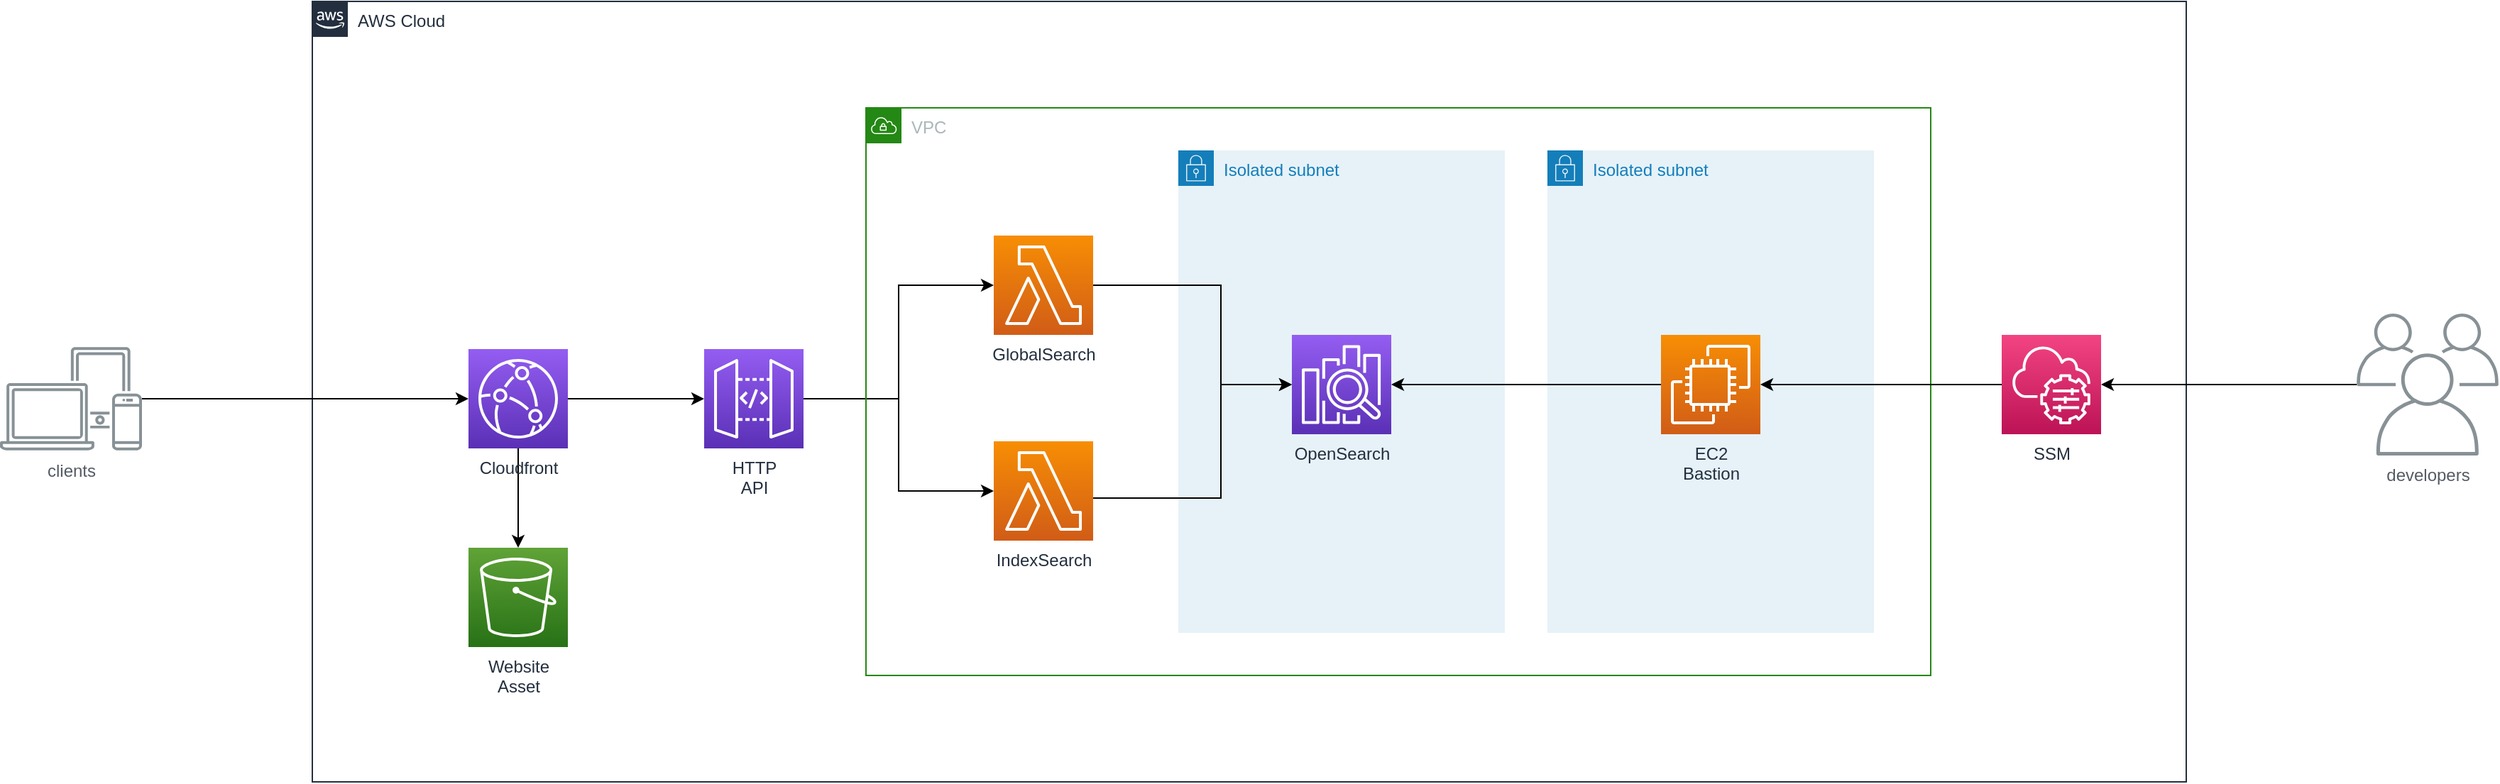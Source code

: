 <mxfile version="21.6.8" type="device">
  <diagram name="Page-1" id="q8rNbWmIafpwbt5BPufZ">
    <mxGraphModel dx="3444" dy="1645" grid="1" gridSize="10" guides="1" tooltips="1" connect="1" arrows="1" fold="1" page="1" pageScale="1" pageWidth="827" pageHeight="1169" math="0" shadow="0">
      <root>
        <mxCell id="0" />
        <mxCell id="1" parent="0" />
        <mxCell id="2JGOLgUa3NeXFZNGk4ip-1" value="AWS Cloud" style="points=[[0,0],[0.25,0],[0.5,0],[0.75,0],[1,0],[1,0.25],[1,0.5],[1,0.75],[1,1],[0.75,1],[0.5,1],[0.25,1],[0,1],[0,0.75],[0,0.5],[0,0.25]];outlineConnect=0;gradientColor=none;html=1;whiteSpace=wrap;fontSize=12;fontStyle=0;container=1;pointerEvents=0;collapsible=0;recursiveResize=0;shape=mxgraph.aws4.group;grIcon=mxgraph.aws4.group_aws_cloud_alt;strokeColor=#232F3E;fillColor=none;verticalAlign=top;align=left;spacingLeft=30;fontColor=#232F3E;dashed=0;" parent="1" vertex="1">
          <mxGeometry x="200" y="210" width="1320" height="550" as="geometry" />
        </mxCell>
        <mxCell id="2JGOLgUa3NeXFZNGk4ip-4" style="edgeStyle=orthogonalEdgeStyle;rounded=0;orthogonalLoop=1;jettySize=auto;html=1;entryX=0.5;entryY=0;entryDx=0;entryDy=0;entryPerimeter=0;" parent="2JGOLgUa3NeXFZNGk4ip-1" source="2JGOLgUa3NeXFZNGk4ip-3" target="2JGOLgUa3NeXFZNGk4ip-2" edge="1">
          <mxGeometry relative="1" as="geometry" />
        </mxCell>
        <mxCell id="2JGOLgUa3NeXFZNGk4ip-16" style="edgeStyle=orthogonalEdgeStyle;rounded=0;orthogonalLoop=1;jettySize=auto;html=1;entryX=0;entryY=0.5;entryDx=0;entryDy=0;entryPerimeter=0;" parent="2JGOLgUa3NeXFZNGk4ip-1" source="2JGOLgUa3NeXFZNGk4ip-3" target="2JGOLgUa3NeXFZNGk4ip-6" edge="1">
          <mxGeometry relative="1" as="geometry" />
        </mxCell>
        <mxCell id="2JGOLgUa3NeXFZNGk4ip-3" value="Cloudfront" style="sketch=0;points=[[0,0,0],[0.25,0,0],[0.5,0,0],[0.75,0,0],[1,0,0],[0,1,0],[0.25,1,0],[0.5,1,0],[0.75,1,0],[1,1,0],[0,0.25,0],[0,0.5,0],[0,0.75,0],[1,0.25,0],[1,0.5,0],[1,0.75,0]];outlineConnect=0;fontColor=#232F3E;gradientColor=#945DF2;gradientDirection=north;fillColor=#5A30B5;strokeColor=#ffffff;dashed=0;verticalLabelPosition=bottom;verticalAlign=top;align=center;html=1;fontSize=12;fontStyle=0;aspect=fixed;shape=mxgraph.aws4.resourceIcon;resIcon=mxgraph.aws4.cloudfront;" parent="2JGOLgUa3NeXFZNGk4ip-1" vertex="1">
          <mxGeometry x="110" y="245" width="70" height="70" as="geometry" />
        </mxCell>
        <mxCell id="2JGOLgUa3NeXFZNGk4ip-2" value="Website&lt;br&gt;Asset" style="sketch=0;points=[[0,0,0],[0.25,0,0],[0.5,0,0],[0.75,0,0],[1,0,0],[0,1,0],[0.25,1,0],[0.5,1,0],[0.75,1,0],[1,1,0],[0,0.25,0],[0,0.5,0],[0,0.75,0],[1,0.25,0],[1,0.5,0],[1,0.75,0]];outlineConnect=0;fontColor=#232F3E;gradientColor=#60A337;gradientDirection=north;fillColor=#277116;strokeColor=#ffffff;dashed=0;verticalLabelPosition=bottom;verticalAlign=top;align=center;html=1;fontSize=12;fontStyle=0;aspect=fixed;shape=mxgraph.aws4.resourceIcon;resIcon=mxgraph.aws4.s3;" parent="2JGOLgUa3NeXFZNGk4ip-1" vertex="1">
          <mxGeometry x="110" y="385" width="70" height="70" as="geometry" />
        </mxCell>
        <mxCell id="ibL_u1QixOGJySQ_XA6_-9" style="edgeStyle=orthogonalEdgeStyle;rounded=0;orthogonalLoop=1;jettySize=auto;html=1;entryX=0;entryY=0.5;entryDx=0;entryDy=0;entryPerimeter=0;" edge="1" parent="2JGOLgUa3NeXFZNGk4ip-1" source="2JGOLgUa3NeXFZNGk4ip-6" target="2JGOLgUa3NeXFZNGk4ip-7">
          <mxGeometry relative="1" as="geometry" />
        </mxCell>
        <mxCell id="ibL_u1QixOGJySQ_XA6_-10" style="edgeStyle=orthogonalEdgeStyle;rounded=0;orthogonalLoop=1;jettySize=auto;html=1;entryX=0;entryY=0.5;entryDx=0;entryDy=0;entryPerimeter=0;" edge="1" parent="2JGOLgUa3NeXFZNGk4ip-1" source="2JGOLgUa3NeXFZNGk4ip-6" target="2JGOLgUa3NeXFZNGk4ip-8">
          <mxGeometry relative="1" as="geometry" />
        </mxCell>
        <mxCell id="2JGOLgUa3NeXFZNGk4ip-6" value="HTTP&lt;br&gt;API" style="sketch=0;points=[[0,0,0],[0.25,0,0],[0.5,0,0],[0.75,0,0],[1,0,0],[0,1,0],[0.25,1,0],[0.5,1,0],[0.75,1,0],[1,1,0],[0,0.25,0],[0,0.5,0],[0,0.75,0],[1,0.25,0],[1,0.5,0],[1,0.75,0]];outlineConnect=0;fontColor=#232F3E;gradientColor=#945DF2;gradientDirection=north;fillColor=#5A30B5;strokeColor=#ffffff;dashed=0;verticalLabelPosition=bottom;verticalAlign=top;align=center;html=1;fontSize=12;fontStyle=0;aspect=fixed;shape=mxgraph.aws4.resourceIcon;resIcon=mxgraph.aws4.api_gateway;" parent="2JGOLgUa3NeXFZNGk4ip-1" vertex="1">
          <mxGeometry x="276" y="245" width="70" height="70" as="geometry" />
        </mxCell>
        <mxCell id="2JGOLgUa3NeXFZNGk4ip-5" value="VPC" style="points=[[0,0],[0.25,0],[0.5,0],[0.75,0],[1,0],[1,0.25],[1,0.5],[1,0.75],[1,1],[0.75,1],[0.5,1],[0.25,1],[0,1],[0,0.75],[0,0.5],[0,0.25]];outlineConnect=0;gradientColor=none;html=1;whiteSpace=wrap;fontSize=12;fontStyle=0;container=1;pointerEvents=0;collapsible=0;recursiveResize=0;shape=mxgraph.aws4.group;grIcon=mxgraph.aws4.group_vpc;strokeColor=#248814;fillColor=none;verticalAlign=top;align=left;spacingLeft=30;fontColor=#AAB7B8;dashed=0;" parent="2JGOLgUa3NeXFZNGk4ip-1" vertex="1">
          <mxGeometry x="390" y="75" width="750" height="400" as="geometry" />
        </mxCell>
        <mxCell id="ibL_u1QixOGJySQ_XA6_-5" value="Isolated subnet" style="points=[[0,0],[0.25,0],[0.5,0],[0.75,0],[1,0],[1,0.25],[1,0.5],[1,0.75],[1,1],[0.75,1],[0.5,1],[0.25,1],[0,1],[0,0.75],[0,0.5],[0,0.25]];outlineConnect=0;gradientColor=none;html=1;whiteSpace=wrap;fontSize=12;fontStyle=0;container=1;pointerEvents=0;collapsible=0;recursiveResize=0;shape=mxgraph.aws4.group;grIcon=mxgraph.aws4.group_security_group;grStroke=0;strokeColor=#147EBA;fillColor=#E6F2F8;verticalAlign=top;align=left;spacingLeft=30;fontColor=#147EBA;dashed=0;" vertex="1" parent="2JGOLgUa3NeXFZNGk4ip-5">
          <mxGeometry x="480" y="30" width="230" height="340" as="geometry" />
        </mxCell>
        <mxCell id="2JGOLgUa3NeXFZNGk4ip-14" value="EC2&lt;br&gt;Bastion" style="sketch=0;points=[[0,0,0],[0.25,0,0],[0.5,0,0],[0.75,0,0],[1,0,0],[0,1,0],[0.25,1,0],[0.5,1,0],[0.75,1,0],[1,1,0],[0,0.25,0],[0,0.5,0],[0,0.75,0],[1,0.25,0],[1,0.5,0],[1,0.75,0]];outlineConnect=0;fontColor=#232F3E;gradientColor=#F78E04;gradientDirection=north;fillColor=#D05C17;strokeColor=#ffffff;dashed=0;verticalLabelPosition=bottom;verticalAlign=top;align=center;html=1;fontSize=12;fontStyle=0;aspect=fixed;shape=mxgraph.aws4.resourceIcon;resIcon=mxgraph.aws4.ec2;" parent="ibL_u1QixOGJySQ_XA6_-5" vertex="1">
          <mxGeometry x="80" y="130" width="70" height="70" as="geometry" />
        </mxCell>
        <mxCell id="2JGOLgUa3NeXFZNGk4ip-9" value="Isolated subnet" style="points=[[0,0],[0.25,0],[0.5,0],[0.75,0],[1,0],[1,0.25],[1,0.5],[1,0.75],[1,1],[0.75,1],[0.5,1],[0.25,1],[0,1],[0,0.75],[0,0.5],[0,0.25]];outlineConnect=0;gradientColor=none;html=1;whiteSpace=wrap;fontSize=12;fontStyle=0;container=1;pointerEvents=0;collapsible=0;recursiveResize=0;shape=mxgraph.aws4.group;grIcon=mxgraph.aws4.group_security_group;grStroke=0;strokeColor=#147EBA;fillColor=#E6F2F8;verticalAlign=top;align=left;spacingLeft=30;fontColor=#147EBA;dashed=0;" parent="2JGOLgUa3NeXFZNGk4ip-5" vertex="1">
          <mxGeometry x="220" y="30" width="230" height="340" as="geometry" />
        </mxCell>
        <mxCell id="2JGOLgUa3NeXFZNGk4ip-15" value="OpenSearch" style="sketch=0;points=[[0,0,0],[0.25,0,0],[0.5,0,0],[0.75,0,0],[1,0,0],[0,1,0],[0.25,1,0],[0.5,1,0],[0.75,1,0],[1,1,0],[0,0.25,0],[0,0.5,0],[0,0.75,0],[1,0.25,0],[1,0.5,0],[1,0.75,0]];outlineConnect=0;fontColor=#232F3E;gradientColor=#945DF2;gradientDirection=north;fillColor=#5A30B5;strokeColor=#ffffff;dashed=0;verticalLabelPosition=bottom;verticalAlign=top;align=center;html=1;fontSize=12;fontStyle=0;aspect=fixed;shape=mxgraph.aws4.resourceIcon;resIcon=mxgraph.aws4.elasticsearch_service;" parent="2JGOLgUa3NeXFZNGk4ip-9" vertex="1">
          <mxGeometry x="80" y="130" width="70" height="70" as="geometry" />
        </mxCell>
        <mxCell id="2JGOLgUa3NeXFZNGk4ip-26" style="edgeStyle=orthogonalEdgeStyle;rounded=0;orthogonalLoop=1;jettySize=auto;html=1;entryX=0;entryY=0.5;entryDx=0;entryDy=0;entryPerimeter=0;" parent="2JGOLgUa3NeXFZNGk4ip-5" source="2JGOLgUa3NeXFZNGk4ip-7" target="2JGOLgUa3NeXFZNGk4ip-15" edge="1">
          <mxGeometry relative="1" as="geometry">
            <Array as="points">
              <mxPoint x="250" y="125" />
              <mxPoint x="250" y="195" />
            </Array>
          </mxGeometry>
        </mxCell>
        <mxCell id="2JGOLgUa3NeXFZNGk4ip-7" value="GlobalSearch" style="sketch=0;points=[[0,0,0],[0.25,0,0],[0.5,0,0],[0.75,0,0],[1,0,0],[0,1,0],[0.25,1,0],[0.5,1,0],[0.75,1,0],[1,1,0],[0,0.25,0],[0,0.5,0],[0,0.75,0],[1,0.25,0],[1,0.5,0],[1,0.75,0]];outlineConnect=0;fontColor=#232F3E;gradientColor=#F78E04;gradientDirection=north;fillColor=#D05C17;strokeColor=#ffffff;dashed=0;verticalLabelPosition=bottom;verticalAlign=top;align=center;html=1;fontSize=12;fontStyle=0;aspect=fixed;shape=mxgraph.aws4.resourceIcon;resIcon=mxgraph.aws4.lambda;" parent="2JGOLgUa3NeXFZNGk4ip-5" vertex="1">
          <mxGeometry x="90" y="90" width="70" height="70" as="geometry" />
        </mxCell>
        <mxCell id="2JGOLgUa3NeXFZNGk4ip-20" style="edgeStyle=orthogonalEdgeStyle;rounded=0;orthogonalLoop=1;jettySize=auto;html=1;entryX=0;entryY=0.5;entryDx=0;entryDy=0;entryPerimeter=0;" parent="2JGOLgUa3NeXFZNGk4ip-5" source="2JGOLgUa3NeXFZNGk4ip-8" target="2JGOLgUa3NeXFZNGk4ip-15" edge="1">
          <mxGeometry relative="1" as="geometry">
            <Array as="points">
              <mxPoint x="250" y="275" />
              <mxPoint x="250" y="195" />
            </Array>
          </mxGeometry>
        </mxCell>
        <mxCell id="2JGOLgUa3NeXFZNGk4ip-8" value="IndexSearch" style="sketch=0;points=[[0,0,0],[0.25,0,0],[0.5,0,0],[0.75,0,0],[1,0,0],[0,1,0],[0.25,1,0],[0.5,1,0],[0.75,1,0],[1,1,0],[0,0.25,0],[0,0.5,0],[0,0.75,0],[1,0.25,0],[1,0.5,0],[1,0.75,0]];outlineConnect=0;fontColor=#232F3E;gradientColor=#F78E04;gradientDirection=north;fillColor=#D05C17;strokeColor=#ffffff;dashed=0;verticalLabelPosition=bottom;verticalAlign=top;align=center;html=1;fontSize=12;fontStyle=0;aspect=fixed;shape=mxgraph.aws4.resourceIcon;resIcon=mxgraph.aws4.lambda;" parent="2JGOLgUa3NeXFZNGk4ip-5" vertex="1">
          <mxGeometry x="90" y="235" width="70" height="70" as="geometry" />
        </mxCell>
        <mxCell id="2JGOLgUa3NeXFZNGk4ip-22" style="edgeStyle=orthogonalEdgeStyle;rounded=0;orthogonalLoop=1;jettySize=auto;html=1;entryX=1;entryY=0.5;entryDx=0;entryDy=0;entryPerimeter=0;" parent="2JGOLgUa3NeXFZNGk4ip-5" source="2JGOLgUa3NeXFZNGk4ip-14" target="2JGOLgUa3NeXFZNGk4ip-15" edge="1">
          <mxGeometry relative="1" as="geometry" />
        </mxCell>
        <mxCell id="2JGOLgUa3NeXFZNGk4ip-24" style="edgeStyle=orthogonalEdgeStyle;rounded=0;orthogonalLoop=1;jettySize=auto;html=1;entryX=1;entryY=0.5;entryDx=0;entryDy=0;entryPerimeter=0;" parent="2JGOLgUa3NeXFZNGk4ip-1" source="2JGOLgUa3NeXFZNGk4ip-23" target="2JGOLgUa3NeXFZNGk4ip-14" edge="1">
          <mxGeometry relative="1" as="geometry" />
        </mxCell>
        <mxCell id="2JGOLgUa3NeXFZNGk4ip-23" value="SSM" style="sketch=0;points=[[0,0,0],[0.25,0,0],[0.5,0,0],[0.75,0,0],[1,0,0],[0,1,0],[0.25,1,0],[0.5,1,0],[0.75,1,0],[1,1,0],[0,0.25,0],[0,0.5,0],[0,0.75,0],[1,0.25,0],[1,0.5,0],[1,0.75,0]];points=[[0,0,0],[0.25,0,0],[0.5,0,0],[0.75,0,0],[1,0,0],[0,1,0],[0.25,1,0],[0.5,1,0],[0.75,1,0],[1,1,0],[0,0.25,0],[0,0.5,0],[0,0.75,0],[1,0.25,0],[1,0.5,0],[1,0.75,0]];outlineConnect=0;fontColor=#232F3E;gradientColor=#F34482;gradientDirection=north;fillColor=#BC1356;strokeColor=#ffffff;dashed=0;verticalLabelPosition=bottom;verticalAlign=top;align=center;html=1;fontSize=12;fontStyle=0;aspect=fixed;shape=mxgraph.aws4.resourceIcon;resIcon=mxgraph.aws4.systems_manager;" parent="2JGOLgUa3NeXFZNGk4ip-1" vertex="1">
          <mxGeometry x="1190" y="235" width="70" height="70" as="geometry" />
        </mxCell>
        <mxCell id="2JGOLgUa3NeXFZNGk4ip-30" style="edgeStyle=orthogonalEdgeStyle;rounded=0;orthogonalLoop=1;jettySize=auto;html=1;entryX=0;entryY=0.5;entryDx=0;entryDy=0;entryPerimeter=0;" parent="1" source="2JGOLgUa3NeXFZNGk4ip-29" target="2JGOLgUa3NeXFZNGk4ip-3" edge="1">
          <mxGeometry relative="1" as="geometry" />
        </mxCell>
        <mxCell id="2JGOLgUa3NeXFZNGk4ip-29" value="clients" style="sketch=0;outlineConnect=0;gradientColor=none;fontColor=#545B64;strokeColor=none;fillColor=#879196;dashed=0;verticalLabelPosition=bottom;verticalAlign=top;align=center;html=1;fontSize=12;fontStyle=0;aspect=fixed;shape=mxgraph.aws4.illustration_devices;pointerEvents=1" parent="1" vertex="1">
          <mxGeometry x="-20" y="453.5" width="100" height="73" as="geometry" />
        </mxCell>
        <mxCell id="2JGOLgUa3NeXFZNGk4ip-32" style="edgeStyle=orthogonalEdgeStyle;rounded=0;orthogonalLoop=1;jettySize=auto;html=1;entryX=1;entryY=0.5;entryDx=0;entryDy=0;entryPerimeter=0;" parent="1" source="2JGOLgUa3NeXFZNGk4ip-31" target="2JGOLgUa3NeXFZNGk4ip-23" edge="1">
          <mxGeometry relative="1" as="geometry" />
        </mxCell>
        <mxCell id="2JGOLgUa3NeXFZNGk4ip-31" value="developers" style="sketch=0;outlineConnect=0;gradientColor=none;fontColor=#545B64;strokeColor=none;fillColor=#879196;dashed=0;verticalLabelPosition=bottom;verticalAlign=top;align=center;html=1;fontSize=12;fontStyle=0;aspect=fixed;shape=mxgraph.aws4.illustration_users;pointerEvents=1" parent="1" vertex="1">
          <mxGeometry x="1640" y="430" width="100" height="100" as="geometry" />
        </mxCell>
      </root>
    </mxGraphModel>
  </diagram>
</mxfile>
